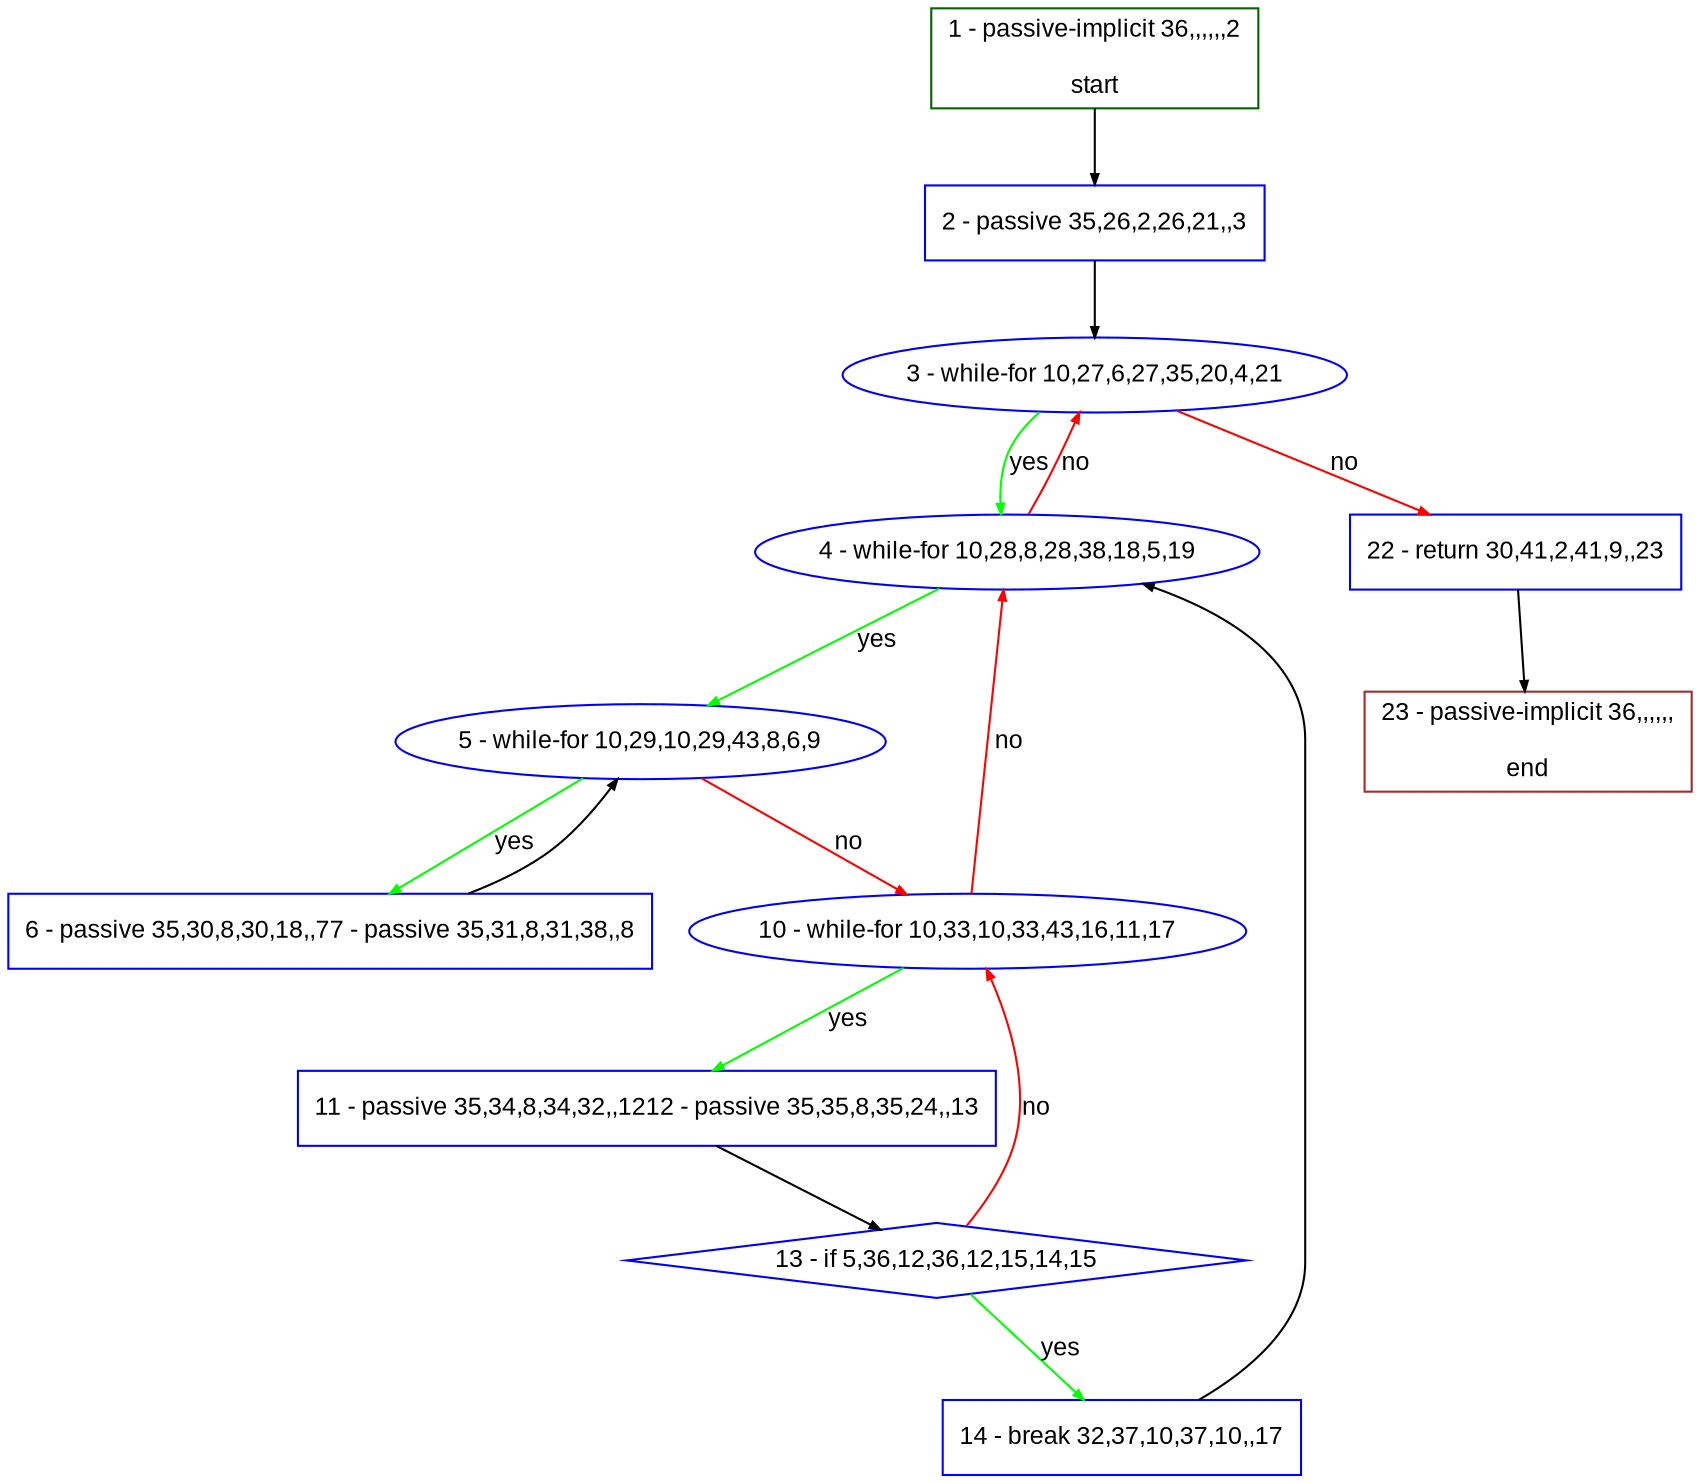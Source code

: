digraph "" {
  graph [pack="true", label="", fontsize="12", packmode="clust", fontname="Arial", fillcolor="#FFFFCC", bgcolor="white", style="rounded,filled", compound="true"];
  node [node_initialized="no", label="", color="grey", fontsize="12", fillcolor="white", fontname="Arial", style="filled", shape="rectangle", compound="true", fixedsize="false"];
  edge [fontcolor="black", arrowhead="normal", arrowtail="none", arrowsize="0.5", ltail="", label="", color="black", fontsize="12", lhead="", fontname="Arial", dir="forward", compound="true"];
  __N1 [label="2 - passive 35,26,2,26,21,,3", color="#0000ff", fillcolor="#ffffff", style="filled", shape="box"];
  __N2 [label="1 - passive-implicit 36,,,,,,2\n\nstart", color="#006400", fillcolor="#ffffff", style="filled", shape="box"];
  __N3 [label="3 - while-for 10,27,6,27,35,20,4,21", color="#0000ff", fillcolor="#ffffff", style="filled", shape="oval"];
  __N4 [label="4 - while-for 10,28,8,28,38,18,5,19", color="#0000ff", fillcolor="#ffffff", style="filled", shape="oval"];
  __N5 [label="22 - return 30,41,2,41,9,,23", color="#0000ff", fillcolor="#ffffff", style="filled", shape="box"];
  __N6 [label="5 - while-for 10,29,10,29,43,8,6,9", color="#0000ff", fillcolor="#ffffff", style="filled", shape="oval"];
  __N7 [label="6 - passive 35,30,8,30,18,,77 - passive 35,31,8,31,38,,8", color="#0000ff", fillcolor="#ffffff", style="filled", shape="box"];
  __N8 [label="10 - while-for 10,33,10,33,43,16,11,17", color="#0000ff", fillcolor="#ffffff", style="filled", shape="oval"];
  __N9 [label="11 - passive 35,34,8,34,32,,1212 - passive 35,35,8,35,24,,13", color="#0000ff", fillcolor="#ffffff", style="filled", shape="box"];
  __N10 [label="13 - if 5,36,12,36,12,15,14,15", color="#0000ff", fillcolor="#ffffff", style="filled", shape="diamond"];
  __N11 [label="14 - break 32,37,10,37,10,,17", color="#0000ff", fillcolor="#ffffff", style="filled", shape="box"];
  __N12 [label="23 - passive-implicit 36,,,,,,\n\nend", color="#a52a2a", fillcolor="#ffffff", style="filled", shape="box"];
  __N2 -> __N1 [arrowhead="normal", arrowtail="none", color="#000000", label="", dir="forward"];
  __N1 -> __N3 [arrowhead="normal", arrowtail="none", color="#000000", label="", dir="forward"];
  __N3 -> __N4 [arrowhead="normal", arrowtail="none", color="#00ff00", label="yes", dir="forward"];
  __N4 -> __N3 [arrowhead="normal", arrowtail="none", color="#ff0000", label="no", dir="forward"];
  __N3 -> __N5 [arrowhead="normal", arrowtail="none", color="#ff0000", label="no", dir="forward"];
  __N4 -> __N6 [arrowhead="normal", arrowtail="none", color="#00ff00", label="yes", dir="forward"];
  __N6 -> __N7 [arrowhead="normal", arrowtail="none", color="#00ff00", label="yes", dir="forward"];
  __N7 -> __N6 [arrowhead="normal", arrowtail="none", color="#000000", label="", dir="forward"];
  __N6 -> __N8 [arrowhead="normal", arrowtail="none", color="#ff0000", label="no", dir="forward"];
  __N8 -> __N4 [arrowhead="normal", arrowtail="none", color="#ff0000", label="no", dir="forward"];
  __N8 -> __N9 [arrowhead="normal", arrowtail="none", color="#00ff00", label="yes", dir="forward"];
  __N9 -> __N10 [arrowhead="normal", arrowtail="none", color="#000000", label="", dir="forward"];
  __N10 -> __N8 [arrowhead="normal", arrowtail="none", color="#ff0000", label="no", dir="forward"];
  __N10 -> __N11 [arrowhead="normal", arrowtail="none", color="#00ff00", label="yes", dir="forward"];
  __N11 -> __N4 [arrowhead="normal", arrowtail="none", color="#000000", label="", dir="forward"];
  __N5 -> __N12 [arrowhead="normal", arrowtail="none", color="#000000", label="", dir="forward"];
}
